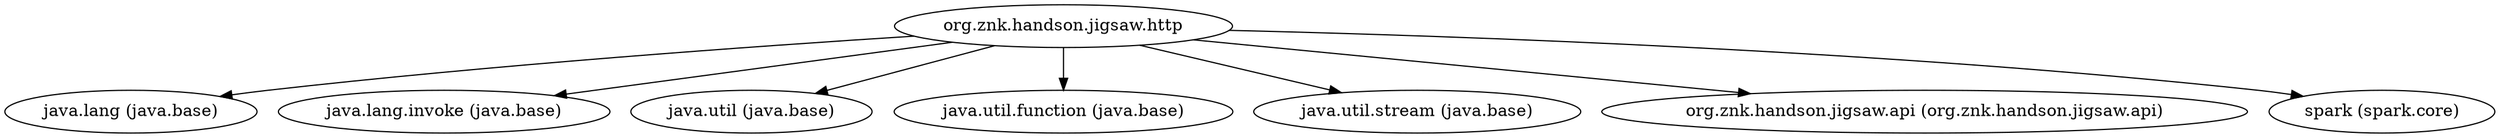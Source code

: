 digraph "org.znk.handson.jigsaw.http" {
    // Path: /home/louis/Dev/java9/hands-on-jigsaw/./consume-api-marvel/build/libs/consume-api-marvel.jar
   "org.znk.handson.jigsaw.http"                      -> "java.lang (java.base)";
   "org.znk.handson.jigsaw.http"                      -> "java.lang.invoke (java.base)";
   "org.znk.handson.jigsaw.http"                      -> "java.util (java.base)";
   "org.znk.handson.jigsaw.http"                      -> "java.util.function (java.base)";
   "org.znk.handson.jigsaw.http"                      -> "java.util.stream (java.base)";
   "org.znk.handson.jigsaw.http"                      -> "org.znk.handson.jigsaw.api (org.znk.handson.jigsaw.api)";
   "org.znk.handson.jigsaw.http"                      -> "spark (spark.core)";
}
